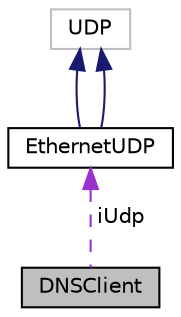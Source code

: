digraph "DNSClient"
{
 // LATEX_PDF_SIZE
  edge [fontname="Helvetica",fontsize="10",labelfontname="Helvetica",labelfontsize="10"];
  node [fontname="Helvetica",fontsize="10",shape=record];
  Node1 [label="DNSClient",height=0.2,width=0.4,color="black", fillcolor="grey75", style="filled", fontcolor="black",tooltip=" "];
  Node2 -> Node1 [dir="back",color="darkorchid3",fontsize="10",style="dashed",label=" iUdp" ];
  Node2 [label="EthernetUDP",height=0.2,width=0.4,color="black", fillcolor="white", style="filled",URL="$classEthernetUDP.html",tooltip=" "];
  Node3 -> Node2 [dir="back",color="midnightblue",fontsize="10",style="solid"];
  Node3 [label="UDP",height=0.2,width=0.4,color="grey75", fillcolor="white", style="filled",tooltip=" "];
  Node3 -> Node2 [dir="back",color="midnightblue",fontsize="10",style="solid"];
}
